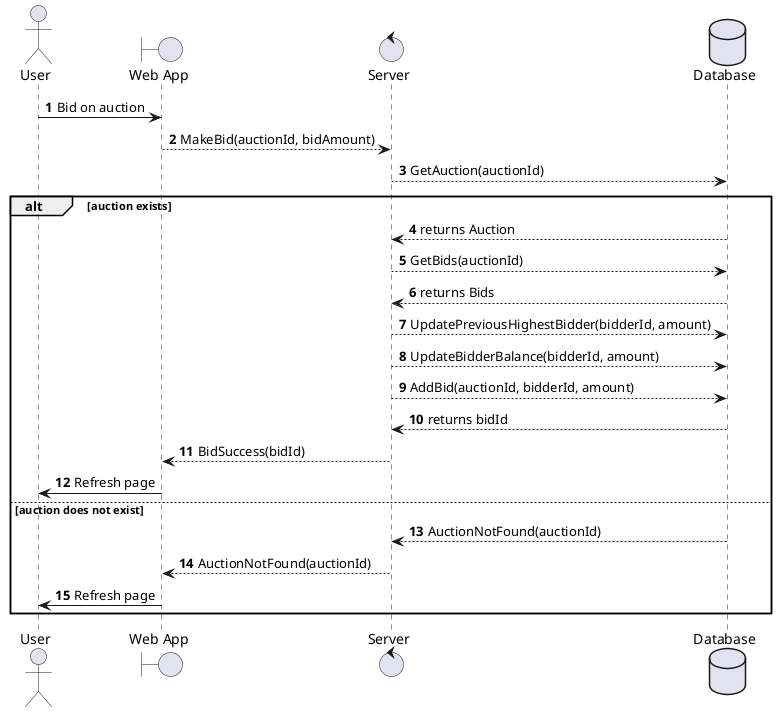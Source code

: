 @startuml
'https://plantuml.com/sequence-diagram

autonumber

actor User as User
boundary "Web App" as WebApp
control "Server" as Server
database "Database" as Db

User -> WebApp : Bid on auction
WebApp --> Server : MakeBid(auctionId, bidAmount)
Server --> Db : GetAuction(auctionId)
alt auction exists
    Db --> Server : returns Auction
    Server --> Db : GetBids(auctionId)
    Db --> Server : returns Bids
    Server --> Db : UpdatePreviousHighestBidder(bidderId, amount)
    Server --> Db : UpdateBidderBalance(bidderId, amount)
    Server --> Db : AddBid(auctionId, bidderId, amount)
    Db --> Server : returns bidId
    Server --> WebApp : BidSuccess(bidId)
    WebApp -> User: Refresh page
else auction does not exist
    Db --> Server : AuctionNotFound(auctionId)
    Server --> WebApp : AuctionNotFound(auctionId)
    WebApp -> User: Refresh page
end


@enduml
